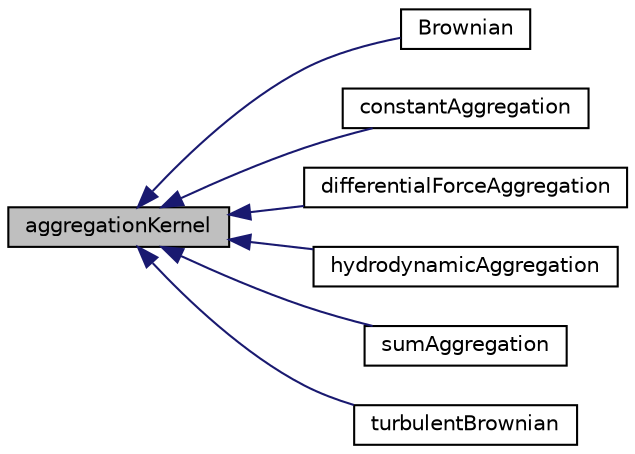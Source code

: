 digraph "aggregationKernel"
{
  bgcolor="transparent";
  edge [fontname="Helvetica",fontsize="10",labelfontname="Helvetica",labelfontsize="10"];
  node [fontname="Helvetica",fontsize="10",shape=record];
  rankdir="LR";
  Node0 [label="aggregationKernel",height=0.2,width=0.4,color="black", fillcolor="grey75", style="filled", fontcolor="black"];
  Node0 -> Node1 [dir="back",color="midnightblue",fontsize="10",style="solid",fontname="Helvetica"];
  Node1 [label="Brownian",height=0.2,width=0.4,color="black",URL="$a02084.html",tooltip="Brownian aggregation kernel. "];
  Node0 -> Node2 [dir="back",color="midnightblue",fontsize="10",style="solid",fontname="Helvetica"];
  Node2 [label="constantAggregation",height=0.2,width=0.4,color="black",URL="$a02088.html",tooltip="Constant aggregation kernel. The value of the kernel is read from dictionary or assumed equal to 1..."];
  Node0 -> Node3 [dir="back",color="midnightblue",fontsize="10",style="solid",fontname="Helvetica"];
  Node3 [label="differentialForceAggregation",height=0.2,width=0.4,color="black",URL="$a02092.html",tooltip="Differential force aggregation kernel with user defined coefficient (default Cagg = 1)..."];
  Node0 -> Node4 [dir="back",color="midnightblue",fontsize="10",style="solid",fontname="Helvetica"];
  Node4 [label="hydrodynamicAggregation",height=0.2,width=0.4,color="black",URL="$a02096.html",tooltip="Hydrodynamic aggregation kernel with user defined coefficient (default Cagg = 1). ..."];
  Node0 -> Node5 [dir="back",color="midnightblue",fontsize="10",style="solid",fontname="Helvetica"];
  Node5 [label="sumAggregation",height=0.2,width=0.4,color="black",URL="$a02100.html",tooltip="Sum aggregation kernel with user defined coefficient (default Cagg = 1). "];
  Node0 -> Node6 [dir="back",color="midnightblue",fontsize="10",style="solid",fontname="Helvetica"];
  Node6 [label="turbulentBrownian",height=0.2,width=0.4,color="black",URL="$a02104.html",tooltip="Brownian aggregation kernel supplemented for particles in turbulent flows in conditions when the part..."];
}
